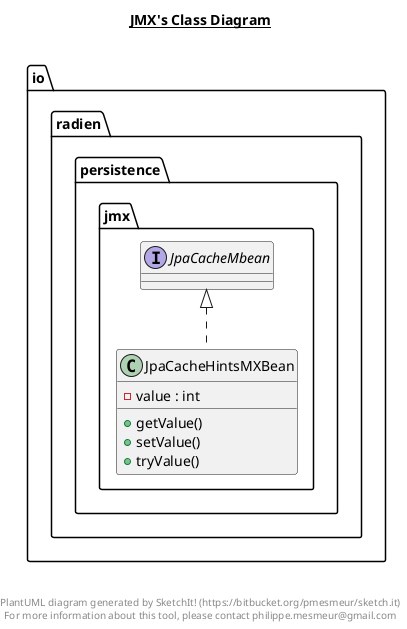 @startuml

title __JMX's Class Diagram__\n

  namespace io.radien.persistence.jmx {
    class io.radien.persistence.jmx.JpaCacheHintsMXBean {
        - value : int
        + getValue()
        + setValue()
        + tryValue()
    }
  }
  

  namespace io.radien.persistence.jmx {
    interface io.radien.persistence.jmx.JpaCacheMbean {
    }
  }
  

  io.radien.persistence.jmx.JpaCacheHintsMXBean .up.|> io.radien.persistence.jmx.JpaCacheMbean


right footer


PlantUML diagram generated by SketchIt! (https://bitbucket.org/pmesmeur/sketch.it)
For more information about this tool, please contact philippe.mesmeur@gmail.com
endfooter

@enduml
